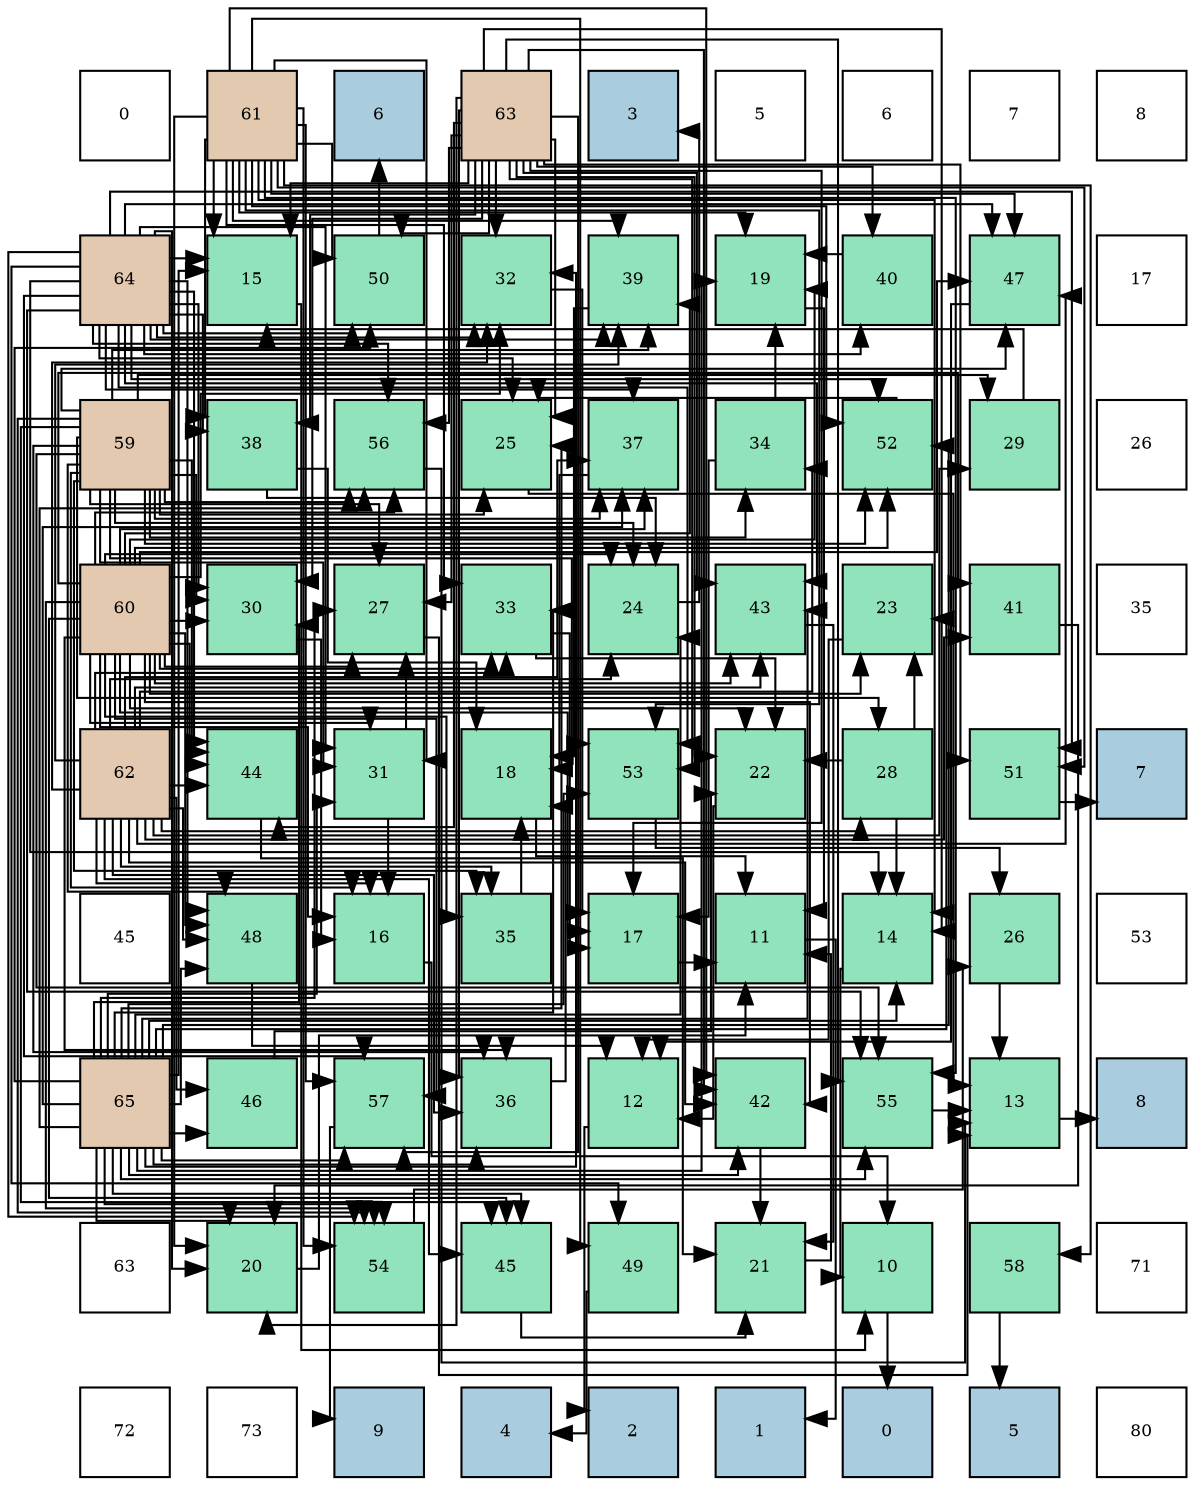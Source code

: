 digraph layout{
 rankdir=TB;
 splines=ortho;
 node [style=filled shape=square fixedsize=true width=0.6];
0[label="0", fontsize=8, fillcolor="#ffffff"];
1[label="61", fontsize=8, fillcolor="#e3c9af"];
2[label="6", fontsize=8, fillcolor="#a9ccde"];
3[label="63", fontsize=8, fillcolor="#e3c9af"];
4[label="3", fontsize=8, fillcolor="#a9ccde"];
5[label="5", fontsize=8, fillcolor="#ffffff"];
6[label="6", fontsize=8, fillcolor="#ffffff"];
7[label="7", fontsize=8, fillcolor="#ffffff"];
8[label="8", fontsize=8, fillcolor="#ffffff"];
9[label="64", fontsize=8, fillcolor="#e3c9af"];
10[label="15", fontsize=8, fillcolor="#91e3bb"];
11[label="50", fontsize=8, fillcolor="#91e3bb"];
12[label="32", fontsize=8, fillcolor="#91e3bb"];
13[label="39", fontsize=8, fillcolor="#91e3bb"];
14[label="19", fontsize=8, fillcolor="#91e3bb"];
15[label="40", fontsize=8, fillcolor="#91e3bb"];
16[label="47", fontsize=8, fillcolor="#91e3bb"];
17[label="17", fontsize=8, fillcolor="#ffffff"];
18[label="59", fontsize=8, fillcolor="#e3c9af"];
19[label="38", fontsize=8, fillcolor="#91e3bb"];
20[label="56", fontsize=8, fillcolor="#91e3bb"];
21[label="25", fontsize=8, fillcolor="#91e3bb"];
22[label="37", fontsize=8, fillcolor="#91e3bb"];
23[label="34", fontsize=8, fillcolor="#91e3bb"];
24[label="52", fontsize=8, fillcolor="#91e3bb"];
25[label="29", fontsize=8, fillcolor="#91e3bb"];
26[label="26", fontsize=8, fillcolor="#ffffff"];
27[label="60", fontsize=8, fillcolor="#e3c9af"];
28[label="30", fontsize=8, fillcolor="#91e3bb"];
29[label="27", fontsize=8, fillcolor="#91e3bb"];
30[label="33", fontsize=8, fillcolor="#91e3bb"];
31[label="24", fontsize=8, fillcolor="#91e3bb"];
32[label="43", fontsize=8, fillcolor="#91e3bb"];
33[label="23", fontsize=8, fillcolor="#91e3bb"];
34[label="41", fontsize=8, fillcolor="#91e3bb"];
35[label="35", fontsize=8, fillcolor="#ffffff"];
36[label="62", fontsize=8, fillcolor="#e3c9af"];
37[label="44", fontsize=8, fillcolor="#91e3bb"];
38[label="31", fontsize=8, fillcolor="#91e3bb"];
39[label="18", fontsize=8, fillcolor="#91e3bb"];
40[label="53", fontsize=8, fillcolor="#91e3bb"];
41[label="22", fontsize=8, fillcolor="#91e3bb"];
42[label="28", fontsize=8, fillcolor="#91e3bb"];
43[label="51", fontsize=8, fillcolor="#91e3bb"];
44[label="7", fontsize=8, fillcolor="#a9ccde"];
45[label="45", fontsize=8, fillcolor="#ffffff"];
46[label="48", fontsize=8, fillcolor="#91e3bb"];
47[label="16", fontsize=8, fillcolor="#91e3bb"];
48[label="35", fontsize=8, fillcolor="#91e3bb"];
49[label="17", fontsize=8, fillcolor="#91e3bb"];
50[label="11", fontsize=8, fillcolor="#91e3bb"];
51[label="14", fontsize=8, fillcolor="#91e3bb"];
52[label="26", fontsize=8, fillcolor="#91e3bb"];
53[label="53", fontsize=8, fillcolor="#ffffff"];
54[label="65", fontsize=8, fillcolor="#e3c9af"];
55[label="46", fontsize=8, fillcolor="#91e3bb"];
56[label="57", fontsize=8, fillcolor="#91e3bb"];
57[label="36", fontsize=8, fillcolor="#91e3bb"];
58[label="12", fontsize=8, fillcolor="#91e3bb"];
59[label="42", fontsize=8, fillcolor="#91e3bb"];
60[label="55", fontsize=8, fillcolor="#91e3bb"];
61[label="13", fontsize=8, fillcolor="#91e3bb"];
62[label="8", fontsize=8, fillcolor="#a9ccde"];
63[label="63", fontsize=8, fillcolor="#ffffff"];
64[label="20", fontsize=8, fillcolor="#91e3bb"];
65[label="54", fontsize=8, fillcolor="#91e3bb"];
66[label="45", fontsize=8, fillcolor="#91e3bb"];
67[label="49", fontsize=8, fillcolor="#91e3bb"];
68[label="21", fontsize=8, fillcolor="#91e3bb"];
69[label="10", fontsize=8, fillcolor="#91e3bb"];
70[label="58", fontsize=8, fillcolor="#91e3bb"];
71[label="71", fontsize=8, fillcolor="#ffffff"];
72[label="72", fontsize=8, fillcolor="#ffffff"];
73[label="73", fontsize=8, fillcolor="#ffffff"];
74[label="9", fontsize=8, fillcolor="#a9ccde"];
75[label="4", fontsize=8, fillcolor="#a9ccde"];
76[label="2", fontsize=8, fillcolor="#a9ccde"];
77[label="1", fontsize=8, fillcolor="#a9ccde"];
78[label="0", fontsize=8, fillcolor="#a9ccde"];
79[label="5", fontsize=8, fillcolor="#a9ccde"];
80[label="80", fontsize=8, fillcolor="#ffffff"];
edge [constraint=false, style=vis];69 -> 78;
50 -> 77;
58 -> 76;
61 -> 62;
51 -> 69;
10 -> 69;
47 -> 69;
49 -> 50;
39 -> 50;
14 -> 50;
64 -> 50;
68 -> 50;
41 -> 58;
33 -> 58;
31 -> 4;
21 -> 61;
52 -> 61;
29 -> 61;
42 -> 51;
42 -> 41;
42 -> 33;
25 -> 10;
28 -> 47;
38 -> 47;
38 -> 29;
12 -> 49;
30 -> 49;
30 -> 41;
23 -> 49;
23 -> 14;
48 -> 39;
57 -> 39;
22 -> 39;
19 -> 39;
19 -> 31;
13 -> 39;
15 -> 14;
34 -> 64;
59 -> 68;
32 -> 68;
37 -> 68;
66 -> 68;
55 -> 41;
16 -> 58;
46 -> 58;
67 -> 75;
11 -> 2;
43 -> 44;
24 -> 21;
40 -> 52;
65 -> 52;
60 -> 61;
20 -> 61;
56 -> 74;
70 -> 79;
18 -> 47;
18 -> 31;
18 -> 21;
18 -> 29;
18 -> 42;
18 -> 25;
18 -> 28;
18 -> 38;
18 -> 23;
18 -> 48;
18 -> 57;
18 -> 22;
18 -> 13;
18 -> 37;
18 -> 66;
18 -> 16;
18 -> 46;
18 -> 24;
18 -> 40;
18 -> 65;
18 -> 60;
18 -> 20;
27 -> 47;
27 -> 49;
27 -> 14;
27 -> 41;
27 -> 33;
27 -> 31;
27 -> 29;
27 -> 28;
27 -> 38;
27 -> 12;
27 -> 30;
27 -> 48;
27 -> 57;
27 -> 22;
27 -> 13;
27 -> 34;
27 -> 59;
27 -> 32;
27 -> 37;
27 -> 66;
27 -> 16;
27 -> 46;
27 -> 24;
27 -> 65;
27 -> 20;
27 -> 56;
1 -> 51;
1 -> 10;
1 -> 14;
1 -> 64;
1 -> 38;
1 -> 30;
1 -> 19;
1 -> 13;
1 -> 59;
1 -> 16;
1 -> 67;
1 -> 11;
1 -> 43;
1 -> 24;
1 -> 40;
1 -> 65;
1 -> 60;
1 -> 56;
1 -> 70;
36 -> 47;
36 -> 31;
36 -> 42;
36 -> 25;
36 -> 12;
36 -> 30;
36 -> 23;
36 -> 48;
36 -> 57;
36 -> 22;
36 -> 13;
36 -> 34;
36 -> 59;
36 -> 32;
36 -> 37;
36 -> 66;
36 -> 55;
36 -> 16;
36 -> 46;
3 -> 51;
3 -> 10;
3 -> 49;
3 -> 64;
3 -> 41;
3 -> 21;
3 -> 29;
3 -> 28;
3 -> 12;
3 -> 57;
3 -> 19;
3 -> 15;
3 -> 59;
3 -> 32;
3 -> 37;
3 -> 11;
3 -> 43;
3 -> 40;
3 -> 60;
3 -> 20;
3 -> 56;
9 -> 51;
9 -> 10;
9 -> 64;
9 -> 21;
9 -> 28;
9 -> 38;
9 -> 12;
9 -> 22;
9 -> 19;
9 -> 13;
9 -> 15;
9 -> 32;
9 -> 37;
9 -> 16;
9 -> 46;
9 -> 67;
9 -> 11;
9 -> 43;
9 -> 24;
9 -> 40;
9 -> 65;
9 -> 60;
9 -> 20;
9 -> 56;
54 -> 51;
54 -> 10;
54 -> 14;
54 -> 64;
54 -> 33;
54 -> 31;
54 -> 21;
54 -> 29;
54 -> 28;
54 -> 38;
54 -> 12;
54 -> 30;
54 -> 57;
54 -> 22;
54 -> 59;
54 -> 32;
54 -> 66;
54 -> 55;
54 -> 46;
54 -> 11;
54 -> 24;
54 -> 40;
54 -> 65;
54 -> 60;
54 -> 20;
54 -> 56;
edge [constraint=true, style=invis];
0 -> 9 -> 18 -> 27 -> 36 -> 45 -> 54 -> 63 -> 72;
1 -> 10 -> 19 -> 28 -> 37 -> 46 -> 55 -> 64 -> 73;
2 -> 11 -> 20 -> 29 -> 38 -> 47 -> 56 -> 65 -> 74;
3 -> 12 -> 21 -> 30 -> 39 -> 48 -> 57 -> 66 -> 75;
4 -> 13 -> 22 -> 31 -> 40 -> 49 -> 58 -> 67 -> 76;
5 -> 14 -> 23 -> 32 -> 41 -> 50 -> 59 -> 68 -> 77;
6 -> 15 -> 24 -> 33 -> 42 -> 51 -> 60 -> 69 -> 78;
7 -> 16 -> 25 -> 34 -> 43 -> 52 -> 61 -> 70 -> 79;
8 -> 17 -> 26 -> 35 -> 44 -> 53 -> 62 -> 71 -> 80;
rank = same {0 -> 1 -> 2 -> 3 -> 4 -> 5 -> 6 -> 7 -> 8};
rank = same {9 -> 10 -> 11 -> 12 -> 13 -> 14 -> 15 -> 16 -> 17};
rank = same {18 -> 19 -> 20 -> 21 -> 22 -> 23 -> 24 -> 25 -> 26};
rank = same {27 -> 28 -> 29 -> 30 -> 31 -> 32 -> 33 -> 34 -> 35};
rank = same {36 -> 37 -> 38 -> 39 -> 40 -> 41 -> 42 -> 43 -> 44};
rank = same {45 -> 46 -> 47 -> 48 -> 49 -> 50 -> 51 -> 52 -> 53};
rank = same {54 -> 55 -> 56 -> 57 -> 58 -> 59 -> 60 -> 61 -> 62};
rank = same {63 -> 64 -> 65 -> 66 -> 67 -> 68 -> 69 -> 70 -> 71};
rank = same {72 -> 73 -> 74 -> 75 -> 76 -> 77 -> 78 -> 79 -> 80};
}